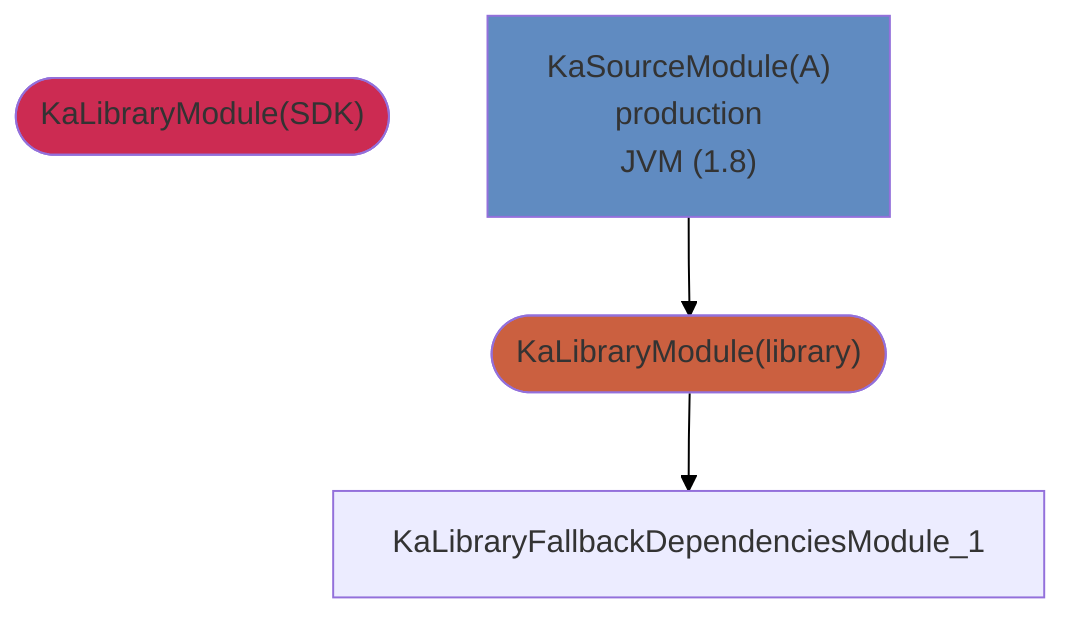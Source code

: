 graph TD
  KaLibraryModule_0(["KaLibraryModule(SDK)"])
  KaLibraryModule_1(["KaLibraryModule(library)"])
  KaSourceModule_2["KaSourceModule(A)<br />production<br />JVM (1.8)"]
  style KaLibraryModule_0 fill:#CC2B52
  style KaLibraryModule_1 fill:#CB6040
  style KaSourceModule_2 fill:#608BC1
  KaLibraryModule_1 --> KaLibraryFallbackDependenciesModule_1
  KaSourceModule_2 --> KaLibraryModule_1
  linkStyle 0 stroke:black
  linkStyle 1 stroke:black